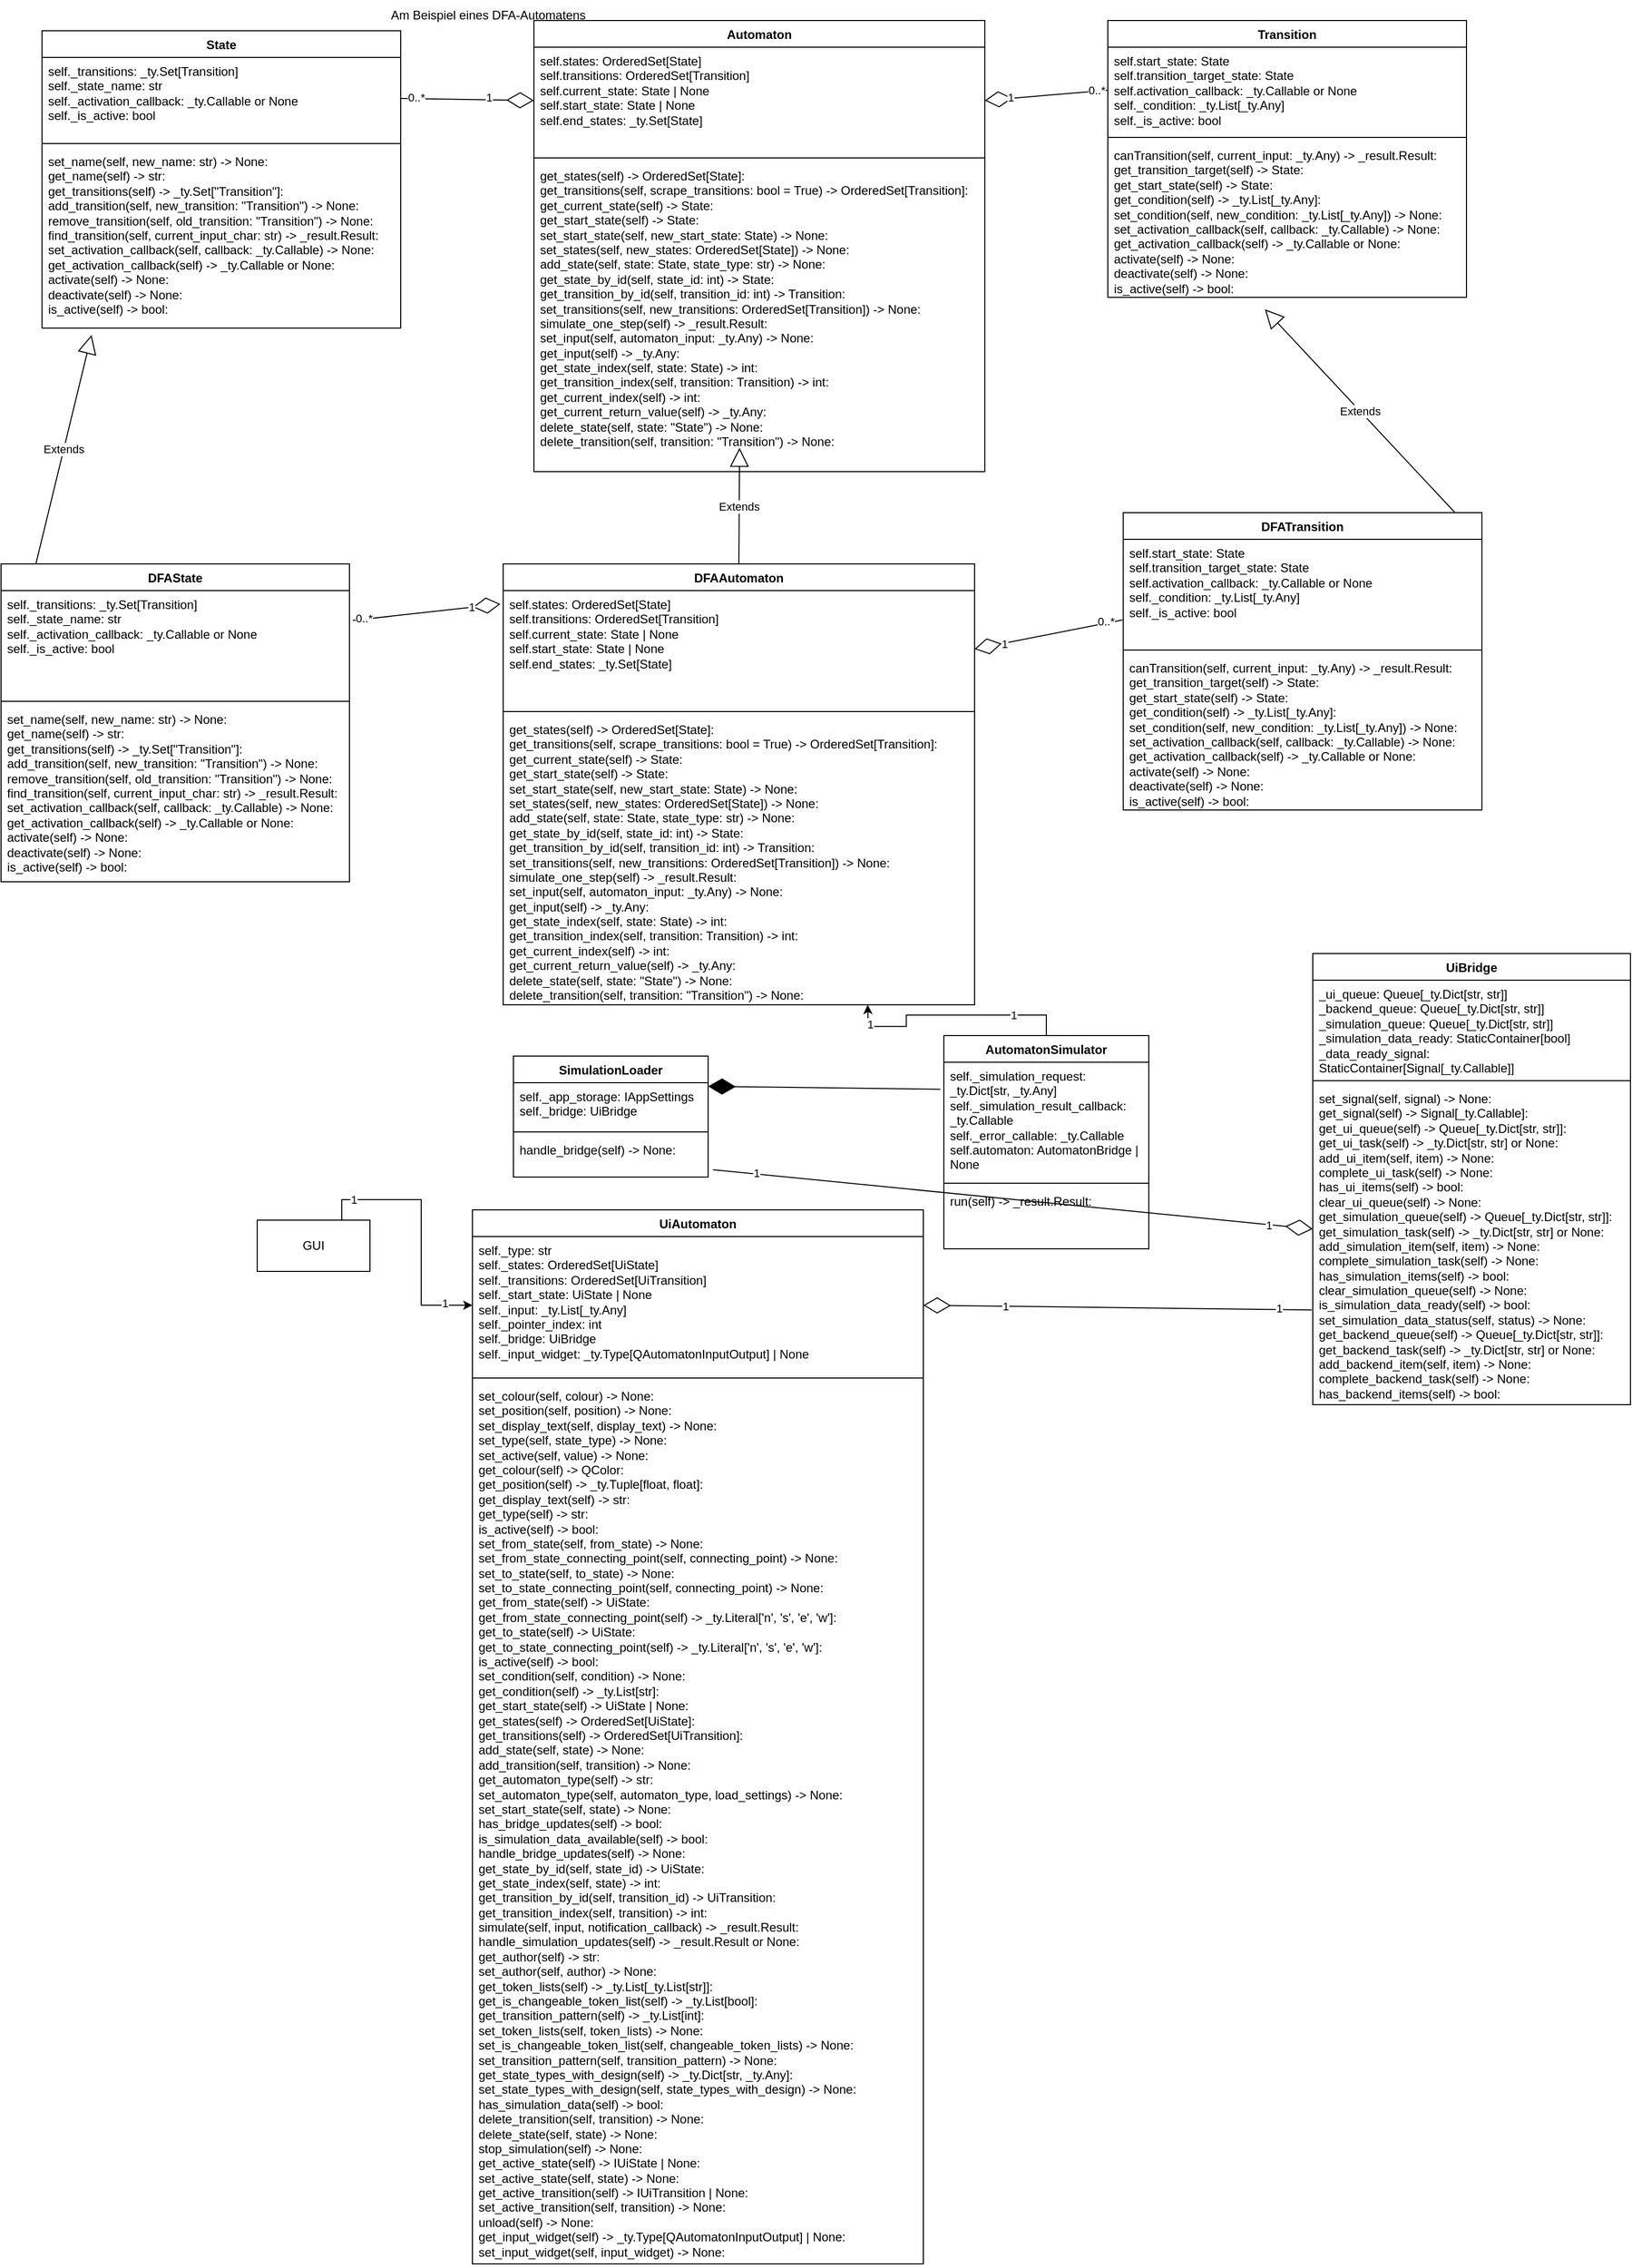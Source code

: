 <mxfile version="22.1.22" type="embed">
  <diagram id="23iRSUPoRavnBvh4doch" name="Page-1">
    <mxGraphModel dx="3285" dy="1313" grid="1" gridSize="10" guides="1" tooltips="1" connect="1" arrows="1" fold="1" page="1" pageScale="1" pageWidth="827" pageHeight="1169" math="0" shadow="0">
      <root>
        <mxCell id="0" />
        <mxCell id="1" parent="0" />
        <mxCell id="2" value="State" style="swimlane;fontStyle=1;align=center;verticalAlign=top;childLayout=stackLayout;horizontal=1;startSize=26;horizontalStack=0;resizeParent=1;resizeParentMax=0;resizeLast=0;collapsible=1;marginBottom=0;whiteSpace=wrap;html=1;" vertex="1" parent="1">
          <mxGeometry x="-330" y="40" width="350" height="290" as="geometry" />
        </mxCell>
        <mxCell id="3" value="&lt;div&gt;self._transitions: _ty.Set[Transition]&lt;/div&gt;&lt;div&gt;self._state_name: str&lt;/div&gt;&lt;div&gt;self._activation_callback: _ty.Callable or None&lt;/div&gt;&lt;div&gt;self._is_active: bool&lt;/div&gt;" style="text;strokeColor=none;fillColor=none;align=left;verticalAlign=top;spacingLeft=4;spacingRight=4;overflow=hidden;rotatable=0;points=[[0,0.5],[1,0.5]];portConstraint=eastwest;whiteSpace=wrap;html=1;" vertex="1" parent="2">
          <mxGeometry y="26" width="350" height="80" as="geometry" />
        </mxCell>
        <mxCell id="4" value="" style="line;strokeWidth=1;fillColor=none;align=left;verticalAlign=middle;spacingTop=-1;spacingLeft=3;spacingRight=3;rotatable=0;labelPosition=right;points=[];portConstraint=eastwest;strokeColor=inherit;" vertex="1" parent="2">
          <mxGeometry y="106" width="350" height="8" as="geometry" />
        </mxCell>
        <mxCell id="5" value="&lt;div&gt;set_name(self, new_name: str) -&amp;gt; None:&lt;/div&gt;&lt;div&gt;get_name(self) -&amp;gt; str:&lt;/div&gt;&lt;div&gt;get_transitions(self) -&amp;gt; _ty.Set[&quot;Transition&quot;]:&lt;/div&gt;&lt;div&gt;add_transition(self, new_transition: &quot;Transition&quot;) -&amp;gt; None:&lt;/div&gt;&lt;div&gt;remove_transition(self, old_transition: &quot;Transition&quot;) -&amp;gt; None:&lt;/div&gt;&lt;div&gt;find_transition(self, current_input_char: str) -&amp;gt; _result.Result:&lt;/div&gt;&lt;div&gt;set_activation_callback(self, callback: _ty.Callable) -&amp;gt; None:&lt;/div&gt;&lt;div&gt;get_activation_callback(self) -&amp;gt; _ty.Callable or None:&lt;/div&gt;&lt;div&gt;activate(self) -&amp;gt; None:&lt;/div&gt;&lt;div&gt;deactivate(self) -&amp;gt; None:&lt;/div&gt;&lt;div&gt;is_active(self) -&amp;gt; bool:&lt;/div&gt;" style="text;strokeColor=none;fillColor=none;align=left;verticalAlign=top;spacingLeft=4;spacingRight=4;overflow=hidden;rotatable=0;points=[[0,0.5],[1,0.5]];portConstraint=eastwest;whiteSpace=wrap;html=1;" vertex="1" parent="2">
          <mxGeometry y="114" width="350" height="176" as="geometry" />
        </mxCell>
        <mxCell id="6" value="Transition" style="swimlane;fontStyle=1;align=center;verticalAlign=top;childLayout=stackLayout;horizontal=1;startSize=26;horizontalStack=0;resizeParent=1;resizeParentMax=0;resizeLast=0;collapsible=1;marginBottom=0;whiteSpace=wrap;html=1;" vertex="1" parent="1">
          <mxGeometry x="710" y="30" width="350" height="270" as="geometry" />
        </mxCell>
        <mxCell id="7" value="&lt;div&gt;self.start_state: State&lt;/div&gt;&lt;div&gt;self.transition_target_state: State&lt;/div&gt;&lt;div&gt;self.activation_callback: _ty.Callable or None&lt;/div&gt;&lt;div&gt;self._condition: _ty.List[_ty.Any]&lt;/div&gt;&lt;div&gt;self._is_active: bool&lt;/div&gt;" style="text;strokeColor=none;fillColor=none;align=left;verticalAlign=top;spacingLeft=4;spacingRight=4;overflow=hidden;rotatable=0;points=[[0,0.5],[1,0.5]];portConstraint=eastwest;whiteSpace=wrap;html=1;" vertex="1" parent="6">
          <mxGeometry y="26" width="350" height="84" as="geometry" />
        </mxCell>
        <mxCell id="8" value="" style="line;strokeWidth=1;fillColor=none;align=left;verticalAlign=middle;spacingTop=-1;spacingLeft=3;spacingRight=3;rotatable=0;labelPosition=right;points=[];portConstraint=eastwest;strokeColor=inherit;" vertex="1" parent="6">
          <mxGeometry y="110" width="350" height="8" as="geometry" />
        </mxCell>
        <mxCell id="9" value="&lt;div&gt;canTransition(self, current_input: _ty.Any) -&amp;gt; _result.Result:&lt;/div&gt;&lt;div&gt;get_transition_target(self) -&amp;gt; State:&lt;/div&gt;&lt;div&gt;get_start_state(self) -&amp;gt; State:&lt;/div&gt;&lt;div&gt;get_condition(self) -&amp;gt; _ty.List[_ty.Any]:&lt;/div&gt;&lt;div&gt;set_condition(self, new_condition: _ty.List[_ty.Any]) -&amp;gt; None:&lt;/div&gt;&lt;div&gt;set_activation_callback(self, callback: _ty.Callable) -&amp;gt; None:&lt;/div&gt;&lt;div&gt;get_activation_callback(self) -&amp;gt; _ty.Callable or None:&lt;/div&gt;&lt;div&gt;activate(self) -&amp;gt; None:&lt;/div&gt;&lt;div&gt;deactivate(self) -&amp;gt; None:&lt;/div&gt;&lt;div&gt;is_active(self) -&amp;gt; bool:&lt;/div&gt;" style="text;strokeColor=none;fillColor=none;align=left;verticalAlign=top;spacingLeft=4;spacingRight=4;overflow=hidden;rotatable=0;points=[[0,0.5],[1,0.5]];portConstraint=eastwest;whiteSpace=wrap;html=1;" vertex="1" parent="6">
          <mxGeometry y="118" width="350" height="152" as="geometry" />
        </mxCell>
        <mxCell id="10" value="Automaton" style="swimlane;fontStyle=1;align=center;verticalAlign=top;childLayout=stackLayout;horizontal=1;startSize=26;horizontalStack=0;resizeParent=1;resizeParentMax=0;resizeLast=0;collapsible=1;marginBottom=0;whiteSpace=wrap;html=1;" vertex="1" parent="1">
          <mxGeometry x="150" y="30" width="440" height="440" as="geometry" />
        </mxCell>
        <mxCell id="11" value="&lt;div&gt;self.states: OrderedSet[State]&lt;/div&gt;&lt;div&gt;self.transitions: OrderedSet[Transition]&lt;/div&gt;&lt;div&gt;self.current_state: State | None&lt;/div&gt;&lt;div&gt;self.start_state: State | None&lt;/div&gt;&lt;div&gt;self.end_states: _ty.Set[State]&lt;/div&gt;" style="text;strokeColor=none;fillColor=none;align=left;verticalAlign=top;spacingLeft=4;spacingRight=4;overflow=hidden;rotatable=0;points=[[0,0.5],[1,0.5]];portConstraint=eastwest;whiteSpace=wrap;html=1;" vertex="1" parent="10">
          <mxGeometry y="26" width="440" height="104" as="geometry" />
        </mxCell>
        <mxCell id="12" value="" style="line;strokeWidth=1;fillColor=none;align=left;verticalAlign=middle;spacingTop=-1;spacingLeft=3;spacingRight=3;rotatable=0;labelPosition=right;points=[];portConstraint=eastwest;strokeColor=inherit;" vertex="1" parent="10">
          <mxGeometry y="130" width="440" height="8" as="geometry" />
        </mxCell>
        <mxCell id="13" value="&lt;div&gt;get_states(self) -&amp;gt; OrderedSet[State]:&lt;/div&gt;&lt;div&gt;get_transitions(self, scrape_transitions: bool = True) -&amp;gt; OrderedSet[Transition]:&lt;/div&gt;&lt;div&gt;get_current_state(self) -&amp;gt; State:&lt;/div&gt;&lt;div&gt;get_start_state(self) -&amp;gt; State:&lt;/div&gt;&lt;div&gt;set_start_state(self, new_start_state: State) -&amp;gt; None:&lt;/div&gt;&lt;div&gt;set_states(self, new_states: OrderedSet[State]) -&amp;gt; None:&lt;/div&gt;&lt;div&gt;add_state(self, state: State, state_type: str) -&amp;gt; None:&lt;/div&gt;&lt;div&gt;get_state_by_id(self, state_id: int) -&amp;gt; State:&lt;/div&gt;&lt;div&gt;get_transition_by_id(self, transition_id: int) -&amp;gt; Transition:&lt;/div&gt;&lt;div&gt;set_transitions(self, new_transitions: OrderedSet[Transition]) -&amp;gt; None:&lt;/div&gt;&lt;div&gt;simulate_one_step(self) -&amp;gt; _result.Result:&lt;/div&gt;&lt;div&gt;set_input(self, automaton_input: _ty.Any) -&amp;gt; None:&lt;/div&gt;&lt;div&gt;get_input(self) -&amp;gt; _ty.Any:&lt;/div&gt;&lt;div&gt;get_state_index(self, state: State) -&amp;gt; int:&lt;/div&gt;&lt;div&gt;get_transition_index(self, transition: Transition) -&amp;gt; int:&lt;/div&gt;&lt;div&gt;get_current_index(self) -&amp;gt; int:&lt;/div&gt;&lt;div&gt;get_current_return_value(self) -&amp;gt; _ty.Any:&lt;/div&gt;&lt;div&gt;delete_state(self, state: &quot;State&quot;) -&amp;gt; None:&lt;/div&gt;&lt;div&gt;delete_transition(self, transition: &quot;Transition&quot;) -&amp;gt; None:&lt;/div&gt;" style="text;strokeColor=none;fillColor=none;align=left;verticalAlign=top;spacingLeft=4;spacingRight=4;overflow=hidden;rotatable=0;points=[[0,0.5],[1,0.5]];portConstraint=eastwest;whiteSpace=wrap;html=1;" vertex="1" parent="10">
          <mxGeometry y="138" width="440" height="302" as="geometry" />
        </mxCell>
        <mxCell id="14" value="DFAState" style="swimlane;fontStyle=1;align=center;verticalAlign=top;childLayout=stackLayout;horizontal=1;startSize=26;horizontalStack=0;resizeParent=1;resizeParentMax=0;resizeLast=0;collapsible=1;marginBottom=0;whiteSpace=wrap;html=1;" vertex="1" parent="1">
          <mxGeometry x="-370" y="560" width="340" height="310" as="geometry" />
        </mxCell>
        <mxCell id="15" value="&lt;div&gt;self._transitions: _ty.Set[Transition]&lt;/div&gt;&lt;div&gt;self._state_name: str&lt;/div&gt;&lt;div&gt;self._activation_callback: _ty.Callable or None&lt;/div&gt;&lt;div&gt;self._is_active: bool&lt;/div&gt;" style="text;strokeColor=none;fillColor=none;align=left;verticalAlign=top;spacingLeft=4;spacingRight=4;overflow=hidden;rotatable=0;points=[[0,0.5],[1,0.5]];portConstraint=eastwest;whiteSpace=wrap;html=1;" vertex="1" parent="14">
          <mxGeometry y="26" width="340" height="104" as="geometry" />
        </mxCell>
        <mxCell id="16" value="" style="line;strokeWidth=1;fillColor=none;align=left;verticalAlign=middle;spacingTop=-1;spacingLeft=3;spacingRight=3;rotatable=0;labelPosition=right;points=[];portConstraint=eastwest;strokeColor=inherit;" vertex="1" parent="14">
          <mxGeometry y="130" width="340" height="8" as="geometry" />
        </mxCell>
        <mxCell id="17" value="&lt;div&gt;set_name(self, new_name: str) -&amp;gt; None:&lt;/div&gt;&lt;div&gt;get_name(self) -&amp;gt; str:&lt;/div&gt;&lt;div&gt;get_transitions(self) -&amp;gt; _ty.Set[&quot;Transition&quot;]:&lt;/div&gt;&lt;div&gt;add_transition(self, new_transition: &quot;Transition&quot;) -&amp;gt; None:&lt;/div&gt;&lt;div&gt;remove_transition(self, old_transition: &quot;Transition&quot;) -&amp;gt; None:&lt;/div&gt;&lt;div&gt;find_transition(self, current_input_char: str) -&amp;gt; _result.Result:&lt;/div&gt;&lt;div&gt;set_activation_callback(self, callback: _ty.Callable) -&amp;gt; None:&lt;/div&gt;&lt;div&gt;get_activation_callback(self) -&amp;gt; _ty.Callable or None:&lt;/div&gt;&lt;div&gt;activate(self) -&amp;gt; None:&lt;/div&gt;&lt;div&gt;deactivate(self) -&amp;gt; None:&lt;/div&gt;&lt;div&gt;is_active(self) -&amp;gt; bool:&lt;/div&gt;" style="text;strokeColor=none;fillColor=none;align=left;verticalAlign=top;spacingLeft=4;spacingRight=4;overflow=hidden;rotatable=0;points=[[0,0.5],[1,0.5]];portConstraint=eastwest;whiteSpace=wrap;html=1;" vertex="1" parent="14">
          <mxGeometry y="138" width="340" height="172" as="geometry" />
        </mxCell>
        <mxCell id="18" value="DFATransition" style="swimlane;fontStyle=1;align=center;verticalAlign=top;childLayout=stackLayout;horizontal=1;startSize=26;horizontalStack=0;resizeParent=1;resizeParentMax=0;resizeLast=0;collapsible=1;marginBottom=0;whiteSpace=wrap;html=1;" vertex="1" parent="1">
          <mxGeometry x="725.05" y="510" width="350" height="290" as="geometry" />
        </mxCell>
        <mxCell id="19" value="&lt;div&gt;self.start_state: State&lt;/div&gt;&lt;div&gt;self.transition_target_state: State&lt;/div&gt;&lt;div&gt;self.activation_callback: _ty.Callable or None&lt;/div&gt;&lt;div&gt;self._condition: _ty.List[_ty.Any]&lt;/div&gt;&lt;div&gt;self._is_active: bool&lt;/div&gt;" style="text;strokeColor=none;fillColor=none;align=left;verticalAlign=top;spacingLeft=4;spacingRight=4;overflow=hidden;rotatable=0;points=[[0,0.5],[1,0.5]];portConstraint=eastwest;whiteSpace=wrap;html=1;" vertex="1" parent="18">
          <mxGeometry y="26" width="350" height="104" as="geometry" />
        </mxCell>
        <mxCell id="20" value="" style="line;strokeWidth=1;fillColor=none;align=left;verticalAlign=middle;spacingTop=-1;spacingLeft=3;spacingRight=3;rotatable=0;labelPosition=right;points=[];portConstraint=eastwest;strokeColor=inherit;" vertex="1" parent="18">
          <mxGeometry y="130" width="350" height="8" as="geometry" />
        </mxCell>
        <mxCell id="21" value="&lt;div&gt;canTransition(self, current_input: _ty.Any) -&amp;gt; _result.Result:&lt;/div&gt;&lt;div&gt;get_transition_target(self) -&amp;gt; State:&lt;/div&gt;&lt;div&gt;get_start_state(self) -&amp;gt; State:&lt;/div&gt;&lt;div&gt;get_condition(self) -&amp;gt; _ty.List[_ty.Any]:&lt;/div&gt;&lt;div&gt;set_condition(self, new_condition: _ty.List[_ty.Any]) -&amp;gt; None:&lt;/div&gt;&lt;div&gt;set_activation_callback(self, callback: _ty.Callable) -&amp;gt; None:&lt;/div&gt;&lt;div&gt;get_activation_callback(self) -&amp;gt; _ty.Callable or None:&lt;/div&gt;&lt;div&gt;activate(self) -&amp;gt; None:&lt;/div&gt;&lt;div&gt;deactivate(self) -&amp;gt; None:&lt;/div&gt;&lt;div&gt;is_active(self) -&amp;gt; bool:&lt;/div&gt;" style="text;strokeColor=none;fillColor=none;align=left;verticalAlign=top;spacingLeft=4;spacingRight=4;overflow=hidden;rotatable=0;points=[[0,0.5],[1,0.5]];portConstraint=eastwest;whiteSpace=wrap;html=1;" vertex="1" parent="18">
          <mxGeometry y="138" width="350" height="152" as="geometry" />
        </mxCell>
        <mxCell id="22" value="DFAAutomaton" style="swimlane;fontStyle=1;align=center;verticalAlign=top;childLayout=stackLayout;horizontal=1;startSize=26;horizontalStack=0;resizeParent=1;resizeParentMax=0;resizeLast=0;collapsible=1;marginBottom=0;whiteSpace=wrap;html=1;" vertex="1" parent="1">
          <mxGeometry x="120" y="560" width="460" height="430" as="geometry" />
        </mxCell>
        <mxCell id="23" value="&lt;div&gt;self.states: OrderedSet[State]&lt;/div&gt;&lt;div&gt;self.transitions: OrderedSet[Transition]&lt;/div&gt;&lt;div&gt;self.current_state: State | None&lt;/div&gt;&lt;div&gt;self.start_state: State | None&lt;/div&gt;&lt;div&gt;self.end_states: _ty.Set[State]&lt;/div&gt;" style="text;strokeColor=none;fillColor=none;align=left;verticalAlign=top;spacingLeft=4;spacingRight=4;overflow=hidden;rotatable=0;points=[[0,0.5],[1,0.5]];portConstraint=eastwest;whiteSpace=wrap;html=1;" vertex="1" parent="22">
          <mxGeometry y="26" width="460" height="114" as="geometry" />
        </mxCell>
        <mxCell id="24" value="" style="line;strokeWidth=1;fillColor=none;align=left;verticalAlign=middle;spacingTop=-1;spacingLeft=3;spacingRight=3;rotatable=0;labelPosition=right;points=[];portConstraint=eastwest;strokeColor=inherit;" vertex="1" parent="22">
          <mxGeometry y="140" width="460" height="8" as="geometry" />
        </mxCell>
        <mxCell id="25" value="&lt;div&gt;get_states(self) -&amp;gt; OrderedSet[State]:&lt;/div&gt;&lt;div&gt;get_transitions(self, scrape_transitions: bool = True) -&amp;gt; OrderedSet[Transition]:&lt;/div&gt;&lt;div&gt;get_current_state(self) -&amp;gt; State:&lt;/div&gt;&lt;div&gt;get_start_state(self) -&amp;gt; State:&lt;/div&gt;&lt;div&gt;set_start_state(self, new_start_state: State) -&amp;gt; None:&lt;/div&gt;&lt;div&gt;set_states(self, new_states: OrderedSet[State]) -&amp;gt; None:&lt;/div&gt;&lt;div&gt;add_state(self, state: State, state_type: str) -&amp;gt; None:&lt;/div&gt;&lt;div&gt;get_state_by_id(self, state_id: int) -&amp;gt; State:&lt;/div&gt;&lt;div&gt;get_transition_by_id(self, transition_id: int) -&amp;gt; Transition:&lt;/div&gt;&lt;div&gt;set_transitions(self, new_transitions: OrderedSet[Transition]) -&amp;gt; None:&lt;/div&gt;&lt;div&gt;simulate_one_step(self) -&amp;gt; _result.Result:&lt;/div&gt;&lt;div&gt;set_input(self, automaton_input: _ty.Any) -&amp;gt; None:&lt;/div&gt;&lt;div&gt;get_input(self) -&amp;gt; _ty.Any:&lt;/div&gt;&lt;div&gt;get_state_index(self, state: State) -&amp;gt; int:&lt;/div&gt;&lt;div&gt;get_transition_index(self, transition: Transition) -&amp;gt; int:&lt;/div&gt;&lt;div&gt;get_current_index(self) -&amp;gt; int:&lt;/div&gt;&lt;div&gt;get_current_return_value(self) -&amp;gt; _ty.Any:&lt;/div&gt;&lt;div&gt;delete_state(self, state: &quot;State&quot;) -&amp;gt; None:&lt;/div&gt;&lt;div&gt;delete_transition(self, transition: &quot;Transition&quot;) -&amp;gt; None:&lt;/div&gt;" style="text;strokeColor=none;fillColor=none;align=left;verticalAlign=top;spacingLeft=4;spacingRight=4;overflow=hidden;rotatable=0;points=[[0,0.5],[1,0.5]];portConstraint=eastwest;whiteSpace=wrap;html=1;" vertex="1" parent="22">
          <mxGeometry y="148" width="460" height="282" as="geometry" />
        </mxCell>
        <mxCell id="26" value="Am Beispiel eines DFA-Automatens" style="text;html=1;align=center;verticalAlign=middle;resizable=0;points=[];autosize=1;strokeColor=none;fillColor=none;" vertex="1" parent="1">
          <mxGeometry y="10" width="210" height="30" as="geometry" />
        </mxCell>
        <mxCell id="27" value="Extends" style="endArrow=block;endSize=16;endFill=0;html=1;rounded=0;entryX=0.456;entryY=0.923;entryDx=0;entryDy=0;entryPerimeter=0;exitX=0.5;exitY=0;exitDx=0;exitDy=0;" edge="1" parent="1" source="22" target="13">
          <mxGeometry width="160" relative="1" as="geometry">
            <mxPoint x="320" y="430" as="sourcePoint" />
            <mxPoint x="480" y="430" as="targetPoint" />
          </mxGeometry>
        </mxCell>
        <mxCell id="28" value="Extends" style="endArrow=block;endSize=16;endFill=0;html=1;rounded=0;entryX=0.138;entryY=1.038;entryDx=0;entryDy=0;entryPerimeter=0;exitX=0.1;exitY=0;exitDx=0;exitDy=0;exitPerimeter=0;" edge="1" parent="1" source="14" target="5">
          <mxGeometry width="160" relative="1" as="geometry">
            <mxPoint x="50" y="360" as="sourcePoint" />
            <mxPoint x="210" y="360" as="targetPoint" />
          </mxGeometry>
        </mxCell>
        <mxCell id="29" value="Extends" style="endArrow=block;endSize=16;endFill=0;html=1;rounded=0;entryX=0.438;entryY=1.077;entryDx=0;entryDy=0;entryPerimeter=0;exitX=0.925;exitY=0;exitDx=0;exitDy=0;exitPerimeter=0;" edge="1" parent="1" source="18" target="9">
          <mxGeometry width="160" relative="1" as="geometry">
            <mxPoint x="530" y="350" as="sourcePoint" />
            <mxPoint x="690" y="350" as="targetPoint" />
          </mxGeometry>
        </mxCell>
        <mxCell id="30" value="" style="endArrow=diamondThin;endFill=0;endSize=24;html=1;rounded=0;entryX=1;entryY=0.5;entryDx=0;entryDy=0;exitX=-0.002;exitY=0.756;exitDx=0;exitDy=0;exitPerimeter=0;" edge="1" parent="1" source="19" target="23">
          <mxGeometry width="160" relative="1" as="geometry">
            <mxPoint x="330" y="370" as="sourcePoint" />
            <mxPoint x="490" y="370" as="targetPoint" />
          </mxGeometry>
        </mxCell>
        <mxCell id="31" value="1" style="edgeLabel;html=1;align=center;verticalAlign=middle;resizable=0;points=[];" vertex="1" connectable="0" parent="30">
          <mxGeometry x="0.596" relative="1" as="geometry">
            <mxPoint as="offset" />
          </mxGeometry>
        </mxCell>
        <mxCell id="32" value="0..*" style="edgeLabel;html=1;align=center;verticalAlign=middle;resizable=0;points=[];" vertex="1" connectable="0" parent="30">
          <mxGeometry x="-0.773" y="-2" relative="1" as="geometry">
            <mxPoint as="offset" />
          </mxGeometry>
        </mxCell>
        <mxCell id="33" value="" style="endArrow=diamondThin;endFill=0;endSize=24;html=1;rounded=0;entryX=-0.006;entryY=0.115;entryDx=0;entryDy=0;entryPerimeter=0;exitX=1.01;exitY=0.28;exitDx=0;exitDy=0;exitPerimeter=0;" edge="1" parent="1" source="15" target="23">
          <mxGeometry width="160" relative="1" as="geometry">
            <mxPoint x="330" y="370" as="sourcePoint" />
            <mxPoint x="490" y="370" as="targetPoint" />
          </mxGeometry>
        </mxCell>
        <mxCell id="34" value="1" style="edgeLabel;html=1;align=center;verticalAlign=middle;resizable=0;points=[];" vertex="1" connectable="0" parent="33">
          <mxGeometry x="0.601" y="1" relative="1" as="geometry">
            <mxPoint as="offset" />
          </mxGeometry>
        </mxCell>
        <mxCell id="35" value="0..*" style="edgeLabel;html=1;align=center;verticalAlign=middle;resizable=0;points=[];" vertex="1" connectable="0" parent="33">
          <mxGeometry x="-0.847" y="1" relative="1" as="geometry">
            <mxPoint as="offset" />
          </mxGeometry>
        </mxCell>
        <mxCell id="36" value="" style="endArrow=diamondThin;endFill=0;endSize=24;html=1;rounded=0;entryX=0;entryY=0.5;entryDx=0;entryDy=0;exitX=1;exitY=0.5;exitDx=0;exitDy=0;" edge="1" parent="1" source="3" target="11">
          <mxGeometry width="160" relative="1" as="geometry">
            <mxPoint x="330" y="370" as="sourcePoint" />
            <mxPoint x="490" y="370" as="targetPoint" />
          </mxGeometry>
        </mxCell>
        <mxCell id="37" value="1" style="edgeLabel;html=1;align=center;verticalAlign=middle;resizable=0;points=[];" vertex="1" connectable="0" parent="36">
          <mxGeometry x="0.319" y="3" relative="1" as="geometry">
            <mxPoint as="offset" />
          </mxGeometry>
        </mxCell>
        <mxCell id="38" value="0..*" style="edgeLabel;html=1;align=center;verticalAlign=middle;resizable=0;points=[];" vertex="1" connectable="0" parent="36">
          <mxGeometry x="-0.767" y="1" relative="1" as="geometry">
            <mxPoint as="offset" />
          </mxGeometry>
        </mxCell>
        <mxCell id="39" value="" style="endArrow=diamondThin;endFill=0;endSize=24;html=1;rounded=0;entryX=1;entryY=0.5;entryDx=0;entryDy=0;exitX=0;exitY=0.5;exitDx=0;exitDy=0;" edge="1" parent="1" source="7" target="11">
          <mxGeometry width="160" relative="1" as="geometry">
            <mxPoint x="330" y="370" as="sourcePoint" />
            <mxPoint x="490" y="370" as="targetPoint" />
          </mxGeometry>
        </mxCell>
        <mxCell id="40" value="1" style="edgeLabel;html=1;align=center;verticalAlign=middle;resizable=0;points=[];" vertex="1" connectable="0" parent="39">
          <mxGeometry x="0.58" y="-1" relative="1" as="geometry">
            <mxPoint as="offset" />
          </mxGeometry>
        </mxCell>
        <mxCell id="41" value="0..*" style="edgeLabel;html=1;align=center;verticalAlign=middle;resizable=0;points=[];" vertex="1" connectable="0" parent="39">
          <mxGeometry x="-0.812" y="-1" relative="1" as="geometry">
            <mxPoint as="offset" />
          </mxGeometry>
        </mxCell>
        <mxCell id="42" value="AutomatonSimulator" style="swimlane;fontStyle=1;align=center;verticalAlign=top;childLayout=stackLayout;horizontal=1;startSize=26;horizontalStack=0;resizeParent=1;resizeParentMax=0;resizeLast=0;collapsible=1;marginBottom=0;whiteSpace=wrap;html=1;" vertex="1" parent="1">
          <mxGeometry x="550" y="1020" width="200" height="208" as="geometry" />
        </mxCell>
        <mxCell id="43" value="&lt;div&gt;self._simulation_request: _ty.Dict[str, _ty.Any]&lt;/div&gt;&lt;div&gt;self._simulation_result_callback: _ty.Callable&lt;/div&gt;&lt;div&gt;self._error_callable: _ty.Callable&lt;/div&gt;&lt;div&gt;self.automaton: AutomatonBridge | None&lt;/div&gt;" style="text;strokeColor=none;fillColor=none;align=left;verticalAlign=top;spacingLeft=4;spacingRight=4;overflow=hidden;rotatable=0;points=[[0,0.5],[1,0.5]];portConstraint=eastwest;whiteSpace=wrap;html=1;" vertex="1" parent="42">
          <mxGeometry y="26" width="200" height="114" as="geometry" />
        </mxCell>
        <mxCell id="44" value="" style="line;strokeWidth=1;fillColor=none;align=left;verticalAlign=middle;spacingTop=-1;spacingLeft=3;spacingRight=3;rotatable=0;labelPosition=right;points=[];portConstraint=eastwest;strokeColor=inherit;" vertex="1" parent="42">
          <mxGeometry y="140" width="200" height="8" as="geometry" />
        </mxCell>
        <mxCell id="45" value="run(self) -&amp;gt; _result.Result:" style="text;strokeColor=none;fillColor=none;align=left;verticalAlign=top;spacingLeft=4;spacingRight=4;overflow=hidden;rotatable=0;points=[[0,0.5],[1,0.5]];portConstraint=eastwest;whiteSpace=wrap;html=1;" vertex="1" parent="42">
          <mxGeometry y="148" width="200" height="60" as="geometry" />
        </mxCell>
        <mxCell id="46" value="SimulationLoader" style="swimlane;fontStyle=1;align=center;verticalAlign=top;childLayout=stackLayout;horizontal=1;startSize=26;horizontalStack=0;resizeParent=1;resizeParentMax=0;resizeLast=0;collapsible=1;marginBottom=0;whiteSpace=wrap;html=1;" vertex="1" parent="1">
          <mxGeometry x="130" y="1040" width="190" height="118" as="geometry" />
        </mxCell>
        <mxCell id="47" value="&lt;div&gt;self._app_storage: IAppSettings&lt;/div&gt;&lt;div&gt;self._bridge: UiBridge&lt;/div&gt;" style="text;strokeColor=none;fillColor=none;align=left;verticalAlign=top;spacingLeft=4;spacingRight=4;overflow=hidden;rotatable=0;points=[[0,0.5],[1,0.5]];portConstraint=eastwest;whiteSpace=wrap;html=1;" vertex="1" parent="46">
          <mxGeometry y="26" width="190" height="44" as="geometry" />
        </mxCell>
        <mxCell id="48" value="" style="line;strokeWidth=1;fillColor=none;align=left;verticalAlign=middle;spacingTop=-1;spacingLeft=3;spacingRight=3;rotatable=0;labelPosition=right;points=[];portConstraint=eastwest;strokeColor=inherit;" vertex="1" parent="46">
          <mxGeometry y="70" width="190" height="8" as="geometry" />
        </mxCell>
        <mxCell id="49" value="handle_bridge(self) -&amp;gt; None:" style="text;strokeColor=none;fillColor=none;align=left;verticalAlign=top;spacingLeft=4;spacingRight=4;overflow=hidden;rotatable=0;points=[[0,0.5],[1,0.5]];portConstraint=eastwest;whiteSpace=wrap;html=1;" vertex="1" parent="46">
          <mxGeometry y="78" width="190" height="40" as="geometry" />
        </mxCell>
        <mxCell id="50" value="UiBridge" style="swimlane;fontStyle=1;align=center;verticalAlign=top;childLayout=stackLayout;horizontal=1;startSize=26;horizontalStack=0;resizeParent=1;resizeParentMax=0;resizeLast=0;collapsible=1;marginBottom=0;whiteSpace=wrap;html=1;" vertex="1" parent="1">
          <mxGeometry x="910" y="940" width="310" height="440" as="geometry" />
        </mxCell>
        <mxCell id="51" value="&lt;div&gt;_ui_queue: Queue[_ty.Dict[str, str]]&lt;/div&gt;&lt;div&gt;_backend_queue: Queue[_ty.Dict[str, str]]&lt;/div&gt;&lt;div&gt;_simulation_queue: Queue[_ty.Dict[str, str]]&lt;/div&gt;&lt;div&gt;_simulation_data_ready: StaticContainer[bool]&lt;/div&gt;&lt;div&gt;_data_ready_signal: StaticContainer[Signal[_ty.Callable]]&lt;/div&gt;" style="text;strokeColor=none;fillColor=none;align=left;verticalAlign=top;spacingLeft=4;spacingRight=4;overflow=hidden;rotatable=0;points=[[0,0.5],[1,0.5]];portConstraint=eastwest;whiteSpace=wrap;html=1;" vertex="1" parent="50">
          <mxGeometry y="26" width="310" height="94" as="geometry" />
        </mxCell>
        <mxCell id="52" value="" style="line;strokeWidth=1;fillColor=none;align=left;verticalAlign=middle;spacingTop=-1;spacingLeft=3;spacingRight=3;rotatable=0;labelPosition=right;points=[];portConstraint=eastwest;strokeColor=inherit;" vertex="1" parent="50">
          <mxGeometry y="120" width="310" height="8" as="geometry" />
        </mxCell>
        <mxCell id="53" value="&lt;div&gt;set_signal(self, signal) -&amp;gt; None:&lt;/div&gt;&lt;div&gt;get_signal(self) -&amp;gt; Signal[_ty.Callable]:&lt;/div&gt;&lt;div&gt;get_ui_queue(self) -&amp;gt; Queue[_ty.Dict[str, str]]:&lt;/div&gt;&lt;div&gt;get_ui_task(self) -&amp;gt; _ty.Dict[str, str] or None:&lt;/div&gt;&lt;div&gt;add_ui_item(self, item) -&amp;gt; None:&lt;/div&gt;&lt;div&gt;complete_ui_task(self) -&amp;gt; None:&lt;/div&gt;&lt;div&gt;has_ui_items(self) -&amp;gt; bool:&lt;/div&gt;&lt;div&gt;clear_ui_queue(self) -&amp;gt; None:&lt;/div&gt;&lt;div&gt;get_simulation_queue(self) -&amp;gt; Queue[_ty.Dict[str, str]]:&lt;/div&gt;&lt;div&gt;get_simulation_task(self) -&amp;gt; _ty.Dict[str, str] or None:&lt;/div&gt;&lt;div&gt;add_simulation_item(self, item) -&amp;gt; None:&lt;/div&gt;&lt;div&gt;complete_simulation_task(self) -&amp;gt; None:&lt;/div&gt;&lt;div&gt;has_simulation_items(self) -&amp;gt; bool:&lt;/div&gt;&lt;div&gt;clear_simulation_queue(self) -&amp;gt; None:&lt;/div&gt;&lt;div&gt;is_simulation_data_ready(self) -&amp;gt; bool:&lt;/div&gt;&lt;div&gt;set_simulation_data_status(self, status) -&amp;gt; None:&lt;/div&gt;&lt;div&gt;get_backend_queue(self) -&amp;gt; Queue[_ty.Dict[str, str]]:&lt;/div&gt;&lt;div&gt;get_backend_task(self) -&amp;gt; _ty.Dict[str, str] or None:&lt;/div&gt;&lt;div&gt;add_backend_item(self, item) -&amp;gt; None:&lt;/div&gt;&lt;div&gt;complete_backend_task(self) -&amp;gt; None:&lt;/div&gt;&lt;div&gt;has_backend_items(self) -&amp;gt; bool:&lt;/div&gt;" style="text;strokeColor=none;fillColor=none;align=left;verticalAlign=top;spacingLeft=4;spacingRight=4;overflow=hidden;rotatable=0;points=[[0,0.5],[1,0.5]];portConstraint=eastwest;whiteSpace=wrap;html=1;" vertex="1" parent="50">
          <mxGeometry y="128" width="310" height="312" as="geometry" />
        </mxCell>
        <mxCell id="54" value="UiAutomaton" style="swimlane;fontStyle=1;align=center;verticalAlign=top;childLayout=stackLayout;horizontal=1;startSize=26;horizontalStack=0;resizeParent=1;resizeParentMax=0;resizeLast=0;collapsible=1;marginBottom=0;whiteSpace=wrap;html=1;" vertex="1" parent="1">
          <mxGeometry x="90" y="1190" width="440" height="1028" as="geometry" />
        </mxCell>
        <mxCell id="55" value="&lt;div&gt;self._type: str&lt;/div&gt;&lt;div&gt;self._states: OrderedSet[UiState]&lt;/div&gt;&lt;div&gt;self._transitions: OrderedSet[UiTransition]&lt;/div&gt;&lt;div&gt;self._start_state: UiState | None&lt;/div&gt;&lt;div&gt;self._input: _ty.List[_ty.Any]&lt;/div&gt;&lt;div&gt;self._pointer_index: int&lt;/div&gt;&lt;div&gt;self._bridge: UiBridge&lt;/div&gt;&lt;div&gt;self._input_widget: _ty.Type[QAutomatonInputOutput] | None&lt;/div&gt;" style="text;strokeColor=none;fillColor=none;align=left;verticalAlign=top;spacingLeft=4;spacingRight=4;overflow=hidden;rotatable=0;points=[[0,0.5],[1,0.5]];portConstraint=eastwest;whiteSpace=wrap;html=1;" vertex="1" parent="54">
          <mxGeometry y="26" width="440" height="134" as="geometry" />
        </mxCell>
        <mxCell id="56" value="" style="line;strokeWidth=1;fillColor=none;align=left;verticalAlign=middle;spacingTop=-1;spacingLeft=3;spacingRight=3;rotatable=0;labelPosition=right;points=[];portConstraint=eastwest;strokeColor=inherit;" vertex="1" parent="54">
          <mxGeometry y="160" width="440" height="8" as="geometry" />
        </mxCell>
        <mxCell id="57" value="&lt;div&gt;set_colour(self, colour) -&amp;gt; None:&lt;/div&gt;&lt;div&gt;set_position(self, position) -&amp;gt; None:&lt;/div&gt;&lt;div&gt;set_display_text(self, display_text) -&amp;gt; None:&lt;/div&gt;&lt;div&gt;set_type(self, state_type) -&amp;gt; None:&lt;/div&gt;&lt;div&gt;set_active(self, value) -&amp;gt; None:&lt;/div&gt;&lt;div&gt;get_colour(self) -&amp;gt; QColor:&lt;/div&gt;&lt;div&gt;get_position(self) -&amp;gt; _ty.Tuple[float, float]:&lt;/div&gt;&lt;div&gt;get_display_text(self) -&amp;gt; str:&lt;/div&gt;&lt;div&gt;get_type(self) -&amp;gt; str:&lt;/div&gt;&lt;div&gt;is_active(self) -&amp;gt; bool:&lt;/div&gt;&lt;div&gt;set_from_state(self, from_state) -&amp;gt; None:&lt;/div&gt;&lt;div&gt;set_from_state_connecting_point(self, connecting_point) -&amp;gt; None:&lt;/div&gt;&lt;div&gt;set_to_state(self, to_state) -&amp;gt; None:&lt;/div&gt;&lt;div&gt;set_to_state_connecting_point(self, connecting_point) -&amp;gt; None:&lt;/div&gt;&lt;div&gt;get_from_state(self) -&amp;gt; UiState:&lt;/div&gt;&lt;div&gt;get_from_state_connecting_point(self) -&amp;gt; _ty.Literal[&#39;n&#39;, &#39;s&#39;, &#39;e&#39;, &#39;w&#39;]:&lt;/div&gt;&lt;div&gt;get_to_state(self) -&amp;gt; UiState:&lt;/div&gt;&lt;div&gt;get_to_state_connecting_point(self) -&amp;gt; _ty.Literal[&#39;n&#39;, &#39;s&#39;, &#39;e&#39;, &#39;w&#39;]:&lt;/div&gt;&lt;div&gt;is_active(self) -&amp;gt; bool:&lt;/div&gt;&lt;div&gt;set_condition(self, condition) -&amp;gt; None:&lt;/div&gt;&lt;div&gt;get_condition(self) -&amp;gt; _ty.List[str]:&lt;/div&gt;&lt;div&gt;get_start_state(self) -&amp;gt; UiState | None:&lt;/div&gt;&lt;div&gt;get_states(self) -&amp;gt; OrderedSet[UiState]:&lt;/div&gt;&lt;div&gt;get_transitions(self) -&amp;gt; OrderedSet[UiTransition]:&lt;/div&gt;&lt;div&gt;add_state(self, state) -&amp;gt; None:&lt;/div&gt;&lt;div&gt;add_transition(self, transition) -&amp;gt; None:&lt;/div&gt;&lt;div&gt;get_automaton_type(self) -&amp;gt; str:&lt;/div&gt;&lt;div&gt;set_automaton_type(self, automaton_type, load_settings) -&amp;gt; None:&lt;/div&gt;&lt;div&gt;set_start_state(self, state) -&amp;gt; None:&lt;/div&gt;&lt;div&gt;has_bridge_updates(self) -&amp;gt; bool:&lt;/div&gt;&lt;div&gt;is_simulation_data_available(self) -&amp;gt; bool:&lt;/div&gt;&lt;div&gt;handle_bridge_updates(self) -&amp;gt; None:&lt;/div&gt;&lt;div&gt;get_state_by_id(self, state_id) -&amp;gt; UiState:&lt;/div&gt;&lt;div&gt;get_state_index(self, state) -&amp;gt; int:&lt;/div&gt;&lt;div&gt;get_transition_by_id(self, transition_id) -&amp;gt; UiTransition:&lt;/div&gt;&lt;div&gt;get_transition_index(self, transition) -&amp;gt; int:&lt;/div&gt;&lt;div&gt;simulate(self, input, notification_callback) -&amp;gt; _result.Result:&lt;/div&gt;&lt;div&gt;handle_simulation_updates(self) -&amp;gt; _result.Result or None:&lt;/div&gt;&lt;div&gt;get_author(self) -&amp;gt; str:&lt;/div&gt;&lt;div&gt;set_author(self, author) -&amp;gt; None:&lt;/div&gt;&lt;div&gt;get_token_lists(self) -&amp;gt; _ty.List[_ty.List[str]]:&lt;/div&gt;&lt;div&gt;get_is_changeable_token_list(self) -&amp;gt; _ty.List[bool]:&lt;/div&gt;&lt;div&gt;get_transition_pattern(self) -&amp;gt; _ty.List[int]:&lt;/div&gt;&lt;div&gt;set_token_lists(self, token_lists) -&amp;gt; None:&lt;/div&gt;&lt;div&gt;set_is_changeable_token_list(self, changeable_token_lists) -&amp;gt; None:&lt;/div&gt;&lt;div&gt;set_transition_pattern(self, transition_pattern) -&amp;gt; None:&lt;/div&gt;&lt;div&gt;get_state_types_with_design(self) -&amp;gt; _ty.Dict[str, _ty.Any]:&lt;/div&gt;&lt;div&gt;set_state_types_with_design(self, state_types_with_design) -&amp;gt; None:&lt;/div&gt;&lt;div&gt;has_simulation_data(self) -&amp;gt; bool:&lt;/div&gt;&lt;div&gt;delete_transition(self, transition) -&amp;gt; None:&lt;/div&gt;&lt;div&gt;delete_state(self, state) -&amp;gt; None:&lt;/div&gt;&lt;div&gt;stop_simulation(self) -&amp;gt; None:&lt;/div&gt;&lt;div&gt;get_active_state(self) -&amp;gt; IUiState | None:&lt;/div&gt;&lt;div&gt;set_active_state(self, state) -&amp;gt; None:&lt;/div&gt;&lt;div&gt;get_active_transition(self) -&amp;gt; IUiTransition | None:&lt;/div&gt;&lt;div&gt;set_active_transition(self, transition) -&amp;gt; None:&lt;/div&gt;&lt;div&gt;unload(self) -&amp;gt; None:&lt;/div&gt;&lt;div&gt;get_input_widget(self) -&amp;gt; _ty.Type[QAutomatonInputOutput] | None:&lt;/div&gt;&lt;div&gt;set_input_widget(self, input_widget) -&amp;gt; None:&lt;/div&gt;" style="text;strokeColor=none;fillColor=none;align=left;verticalAlign=top;spacingLeft=4;spacingRight=4;overflow=hidden;rotatable=0;points=[[0,0.5],[1,0.5]];portConstraint=eastwest;whiteSpace=wrap;html=1;" vertex="1" parent="54">
          <mxGeometry y="168" width="440" height="860" as="geometry" />
        </mxCell>
        <mxCell id="62" value="GUI" style="html=1;whiteSpace=wrap;" vertex="1" parent="1">
          <mxGeometry x="-120" y="1200" width="110" height="50" as="geometry" />
        </mxCell>
        <mxCell id="64" value="" style="endArrow=diamondThin;endFill=0;endSize=24;html=1;rounded=0;exitX=-0.003;exitY=0.704;exitDx=0;exitDy=0;exitPerimeter=0;entryX=1;entryY=0.5;entryDx=0;entryDy=0;" edge="1" parent="1" source="53" target="55">
          <mxGeometry width="160" relative="1" as="geometry">
            <mxPoint x="860" y="1300" as="sourcePoint" />
            <mxPoint x="500" y="1290" as="targetPoint" />
          </mxGeometry>
        </mxCell>
        <mxCell id="65" value="1" style="edgeLabel;html=1;align=center;verticalAlign=middle;resizable=0;points=[];" vertex="1" connectable="0" parent="64">
          <mxGeometry x="-0.832" y="-2" relative="1" as="geometry">
            <mxPoint as="offset" />
          </mxGeometry>
        </mxCell>
        <mxCell id="66" value="1" style="edgeLabel;html=1;align=center;verticalAlign=middle;resizable=0;points=[];" vertex="1" connectable="0" parent="64">
          <mxGeometry x="0.578" relative="1" as="geometry">
            <mxPoint as="offset" />
          </mxGeometry>
        </mxCell>
        <mxCell id="67" value="" style="endArrow=diamondThin;endFill=0;endSize=24;html=1;rounded=0;exitX=1.025;exitY=0.821;exitDx=0;exitDy=0;exitPerimeter=0;" edge="1" parent="1" source="49" target="53">
          <mxGeometry width="160" relative="1" as="geometry">
            <mxPoint x="340" y="1290" as="sourcePoint" />
            <mxPoint x="500" y="1290" as="targetPoint" />
          </mxGeometry>
        </mxCell>
        <mxCell id="68" value="1" style="edgeLabel;html=1;align=center;verticalAlign=middle;resizable=0;points=[];" vertex="1" connectable="0" parent="67">
          <mxGeometry x="0.854" relative="1" as="geometry">
            <mxPoint as="offset" />
          </mxGeometry>
        </mxCell>
        <mxCell id="69" value="1" style="edgeLabel;html=1;align=center;verticalAlign=middle;resizable=0;points=[];" vertex="1" connectable="0" parent="67">
          <mxGeometry x="-0.858" y="1" relative="1" as="geometry">
            <mxPoint as="offset" />
          </mxGeometry>
        </mxCell>
        <mxCell id="70" style="edgeStyle=orthogonalEdgeStyle;rounded=0;orthogonalLoop=1;jettySize=auto;html=1;exitX=0.75;exitY=0;exitDx=0;exitDy=0;entryX=0;entryY=0.5;entryDx=0;entryDy=0;" edge="1" parent="1" source="62" target="55">
          <mxGeometry relative="1" as="geometry" />
        </mxCell>
        <mxCell id="72" value="1" style="edgeLabel;html=1;align=center;verticalAlign=middle;resizable=0;points=[];" vertex="1" connectable="0" parent="70">
          <mxGeometry x="-0.754" relative="1" as="geometry">
            <mxPoint as="offset" />
          </mxGeometry>
        </mxCell>
        <mxCell id="73" value="1" style="edgeLabel;html=1;align=center;verticalAlign=middle;resizable=0;points=[];" vertex="1" connectable="0" parent="70">
          <mxGeometry x="0.78" y="2" relative="1" as="geometry">
            <mxPoint as="offset" />
          </mxGeometry>
        </mxCell>
        <mxCell id="74" value="" style="endArrow=diamondThin;endFill=1;endSize=24;html=1;rounded=0;exitX=-0.017;exitY=0.231;exitDx=0;exitDy=0;exitPerimeter=0;entryX=1;entryY=0.25;entryDx=0;entryDy=0;" edge="1" parent="1" source="43" target="46">
          <mxGeometry width="160" relative="1" as="geometry">
            <mxPoint x="460" y="1230" as="sourcePoint" />
            <mxPoint x="620" y="1230" as="targetPoint" />
          </mxGeometry>
        </mxCell>
        <mxCell id="77" style="edgeStyle=orthogonalEdgeStyle;rounded=0;orthogonalLoop=1;jettySize=auto;html=1;exitX=0.5;exitY=0;exitDx=0;exitDy=0;entryX=0.795;entryY=1.01;entryDx=0;entryDy=0;entryPerimeter=0;" edge="1" parent="1" source="42">
          <mxGeometry relative="1" as="geometry">
            <mxPoint x="480" y="1080.23" as="sourcePoint" />
            <mxPoint x="475.7" y="990.05" as="targetPoint" />
          </mxGeometry>
        </mxCell>
        <mxCell id="78" value="1" style="edgeLabel;html=1;align=center;verticalAlign=middle;resizable=0;points=[];" vertex="1" connectable="0" parent="77">
          <mxGeometry x="0.8" y="-2" relative="1" as="geometry">
            <mxPoint as="offset" />
          </mxGeometry>
        </mxCell>
        <mxCell id="79" value="1" style="edgeLabel;html=1;align=center;verticalAlign=middle;resizable=0;points=[];" vertex="1" connectable="0" parent="77">
          <mxGeometry x="-0.534" relative="1" as="geometry">
            <mxPoint as="offset" />
          </mxGeometry>
        </mxCell>
      </root>
    </mxGraphModel>
  </diagram>
</mxfile>
